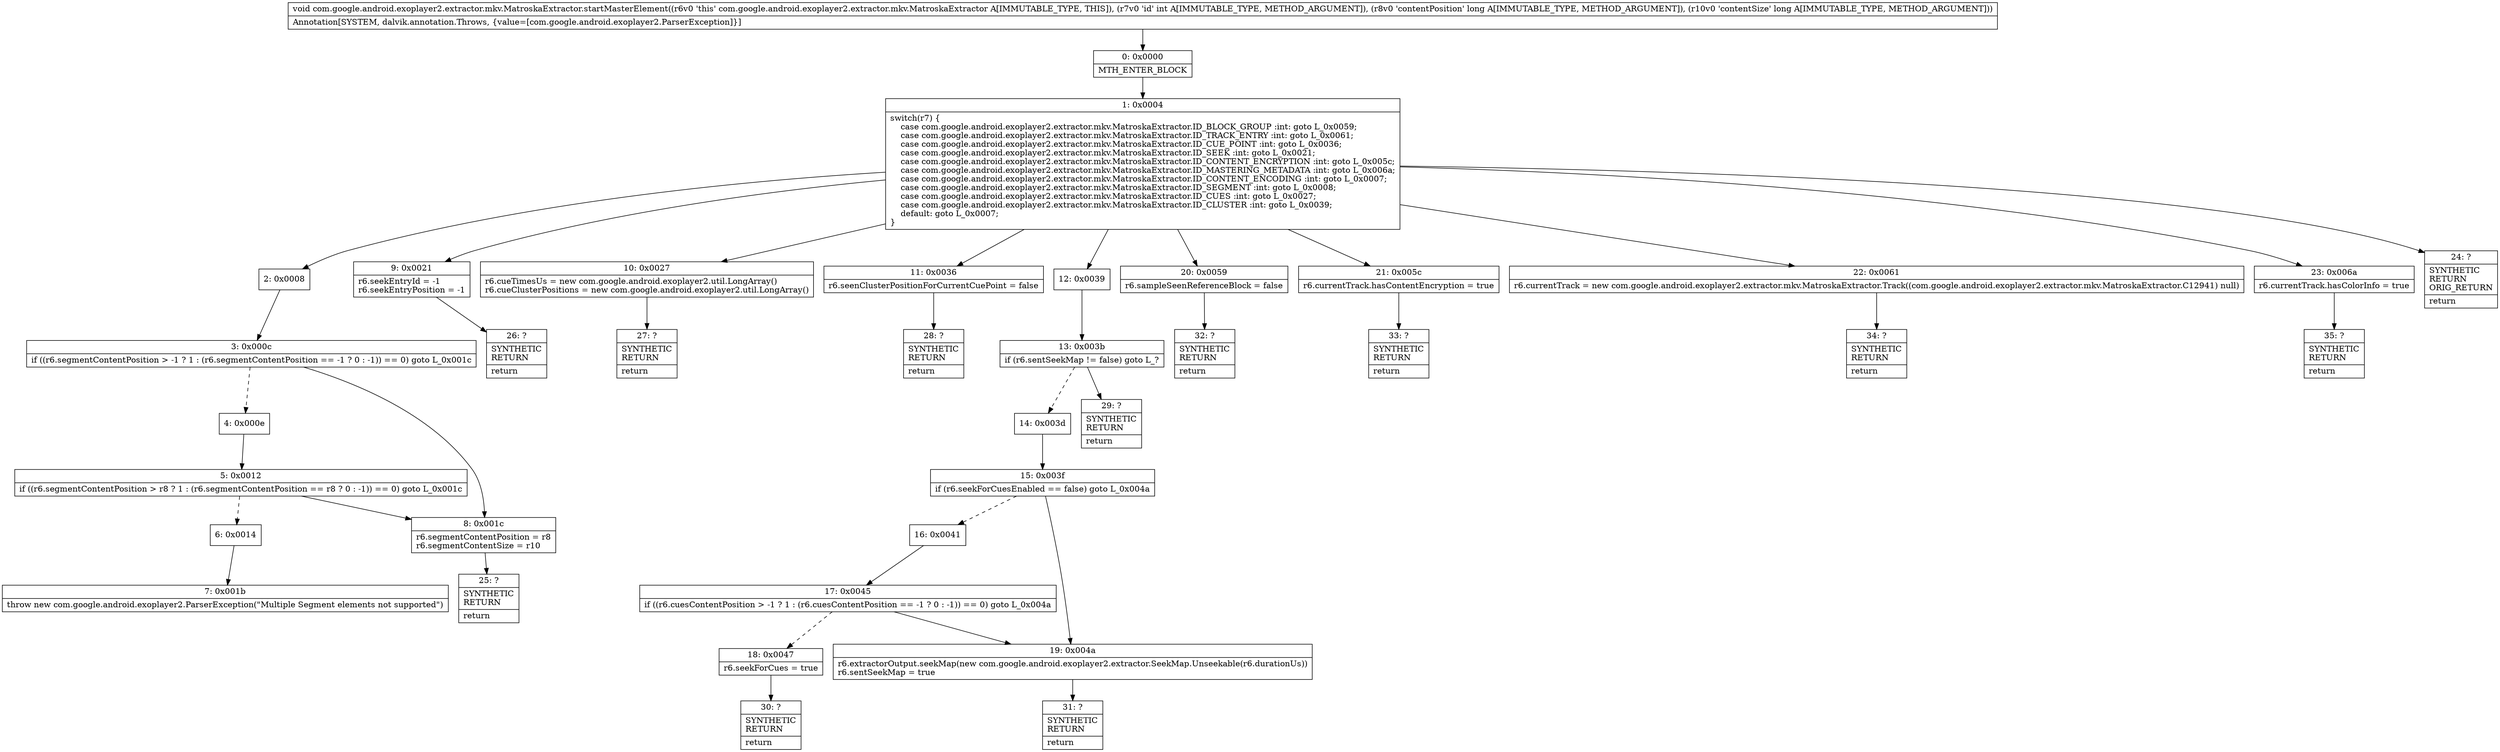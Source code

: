 digraph "CFG forcom.google.android.exoplayer2.extractor.mkv.MatroskaExtractor.startMasterElement(IJJ)V" {
Node_0 [shape=record,label="{0\:\ 0x0000|MTH_ENTER_BLOCK\l}"];
Node_1 [shape=record,label="{1\:\ 0x0004|switch(r7) \{\l    case com.google.android.exoplayer2.extractor.mkv.MatroskaExtractor.ID_BLOCK_GROUP :int: goto L_0x0059;\l    case com.google.android.exoplayer2.extractor.mkv.MatroskaExtractor.ID_TRACK_ENTRY :int: goto L_0x0061;\l    case com.google.android.exoplayer2.extractor.mkv.MatroskaExtractor.ID_CUE_POINT :int: goto L_0x0036;\l    case com.google.android.exoplayer2.extractor.mkv.MatroskaExtractor.ID_SEEK :int: goto L_0x0021;\l    case com.google.android.exoplayer2.extractor.mkv.MatroskaExtractor.ID_CONTENT_ENCRYPTION :int: goto L_0x005c;\l    case com.google.android.exoplayer2.extractor.mkv.MatroskaExtractor.ID_MASTERING_METADATA :int: goto L_0x006a;\l    case com.google.android.exoplayer2.extractor.mkv.MatroskaExtractor.ID_CONTENT_ENCODING :int: goto L_0x0007;\l    case com.google.android.exoplayer2.extractor.mkv.MatroskaExtractor.ID_SEGMENT :int: goto L_0x0008;\l    case com.google.android.exoplayer2.extractor.mkv.MatroskaExtractor.ID_CUES :int: goto L_0x0027;\l    case com.google.android.exoplayer2.extractor.mkv.MatroskaExtractor.ID_CLUSTER :int: goto L_0x0039;\l    default: goto L_0x0007;\l\}\l}"];
Node_2 [shape=record,label="{2\:\ 0x0008}"];
Node_3 [shape=record,label="{3\:\ 0x000c|if ((r6.segmentContentPosition \> \-1 ? 1 : (r6.segmentContentPosition == \-1 ? 0 : \-1)) == 0) goto L_0x001c\l}"];
Node_4 [shape=record,label="{4\:\ 0x000e}"];
Node_5 [shape=record,label="{5\:\ 0x0012|if ((r6.segmentContentPosition \> r8 ? 1 : (r6.segmentContentPosition == r8 ? 0 : \-1)) == 0) goto L_0x001c\l}"];
Node_6 [shape=record,label="{6\:\ 0x0014}"];
Node_7 [shape=record,label="{7\:\ 0x001b|throw new com.google.android.exoplayer2.ParserException(\"Multiple Segment elements not supported\")\l}"];
Node_8 [shape=record,label="{8\:\ 0x001c|r6.segmentContentPosition = r8\lr6.segmentContentSize = r10\l}"];
Node_9 [shape=record,label="{9\:\ 0x0021|r6.seekEntryId = \-1\lr6.seekEntryPosition = \-1\l}"];
Node_10 [shape=record,label="{10\:\ 0x0027|r6.cueTimesUs = new com.google.android.exoplayer2.util.LongArray()\lr6.cueClusterPositions = new com.google.android.exoplayer2.util.LongArray()\l}"];
Node_11 [shape=record,label="{11\:\ 0x0036|r6.seenClusterPositionForCurrentCuePoint = false\l}"];
Node_12 [shape=record,label="{12\:\ 0x0039}"];
Node_13 [shape=record,label="{13\:\ 0x003b|if (r6.sentSeekMap != false) goto L_?\l}"];
Node_14 [shape=record,label="{14\:\ 0x003d}"];
Node_15 [shape=record,label="{15\:\ 0x003f|if (r6.seekForCuesEnabled == false) goto L_0x004a\l}"];
Node_16 [shape=record,label="{16\:\ 0x0041}"];
Node_17 [shape=record,label="{17\:\ 0x0045|if ((r6.cuesContentPosition \> \-1 ? 1 : (r6.cuesContentPosition == \-1 ? 0 : \-1)) == 0) goto L_0x004a\l}"];
Node_18 [shape=record,label="{18\:\ 0x0047|r6.seekForCues = true\l}"];
Node_19 [shape=record,label="{19\:\ 0x004a|r6.extractorOutput.seekMap(new com.google.android.exoplayer2.extractor.SeekMap.Unseekable(r6.durationUs))\lr6.sentSeekMap = true\l}"];
Node_20 [shape=record,label="{20\:\ 0x0059|r6.sampleSeenReferenceBlock = false\l}"];
Node_21 [shape=record,label="{21\:\ 0x005c|r6.currentTrack.hasContentEncryption = true\l}"];
Node_22 [shape=record,label="{22\:\ 0x0061|r6.currentTrack = new com.google.android.exoplayer2.extractor.mkv.MatroskaExtractor.Track((com.google.android.exoplayer2.extractor.mkv.MatroskaExtractor.C12941) null)\l}"];
Node_23 [shape=record,label="{23\:\ 0x006a|r6.currentTrack.hasColorInfo = true\l}"];
Node_24 [shape=record,label="{24\:\ ?|SYNTHETIC\lRETURN\lORIG_RETURN\l|return\l}"];
Node_25 [shape=record,label="{25\:\ ?|SYNTHETIC\lRETURN\l|return\l}"];
Node_26 [shape=record,label="{26\:\ ?|SYNTHETIC\lRETURN\l|return\l}"];
Node_27 [shape=record,label="{27\:\ ?|SYNTHETIC\lRETURN\l|return\l}"];
Node_28 [shape=record,label="{28\:\ ?|SYNTHETIC\lRETURN\l|return\l}"];
Node_29 [shape=record,label="{29\:\ ?|SYNTHETIC\lRETURN\l|return\l}"];
Node_30 [shape=record,label="{30\:\ ?|SYNTHETIC\lRETURN\l|return\l}"];
Node_31 [shape=record,label="{31\:\ ?|SYNTHETIC\lRETURN\l|return\l}"];
Node_32 [shape=record,label="{32\:\ ?|SYNTHETIC\lRETURN\l|return\l}"];
Node_33 [shape=record,label="{33\:\ ?|SYNTHETIC\lRETURN\l|return\l}"];
Node_34 [shape=record,label="{34\:\ ?|SYNTHETIC\lRETURN\l|return\l}"];
Node_35 [shape=record,label="{35\:\ ?|SYNTHETIC\lRETURN\l|return\l}"];
MethodNode[shape=record,label="{void com.google.android.exoplayer2.extractor.mkv.MatroskaExtractor.startMasterElement((r6v0 'this' com.google.android.exoplayer2.extractor.mkv.MatroskaExtractor A[IMMUTABLE_TYPE, THIS]), (r7v0 'id' int A[IMMUTABLE_TYPE, METHOD_ARGUMENT]), (r8v0 'contentPosition' long A[IMMUTABLE_TYPE, METHOD_ARGUMENT]), (r10v0 'contentSize' long A[IMMUTABLE_TYPE, METHOD_ARGUMENT]))  | Annotation[SYSTEM, dalvik.annotation.Throws, \{value=[com.google.android.exoplayer2.ParserException]\}]\l}"];
MethodNode -> Node_0;
Node_0 -> Node_1;
Node_1 -> Node_2;
Node_1 -> Node_9;
Node_1 -> Node_10;
Node_1 -> Node_11;
Node_1 -> Node_12;
Node_1 -> Node_20;
Node_1 -> Node_21;
Node_1 -> Node_22;
Node_1 -> Node_23;
Node_1 -> Node_24;
Node_2 -> Node_3;
Node_3 -> Node_4[style=dashed];
Node_3 -> Node_8;
Node_4 -> Node_5;
Node_5 -> Node_6[style=dashed];
Node_5 -> Node_8;
Node_6 -> Node_7;
Node_8 -> Node_25;
Node_9 -> Node_26;
Node_10 -> Node_27;
Node_11 -> Node_28;
Node_12 -> Node_13;
Node_13 -> Node_14[style=dashed];
Node_13 -> Node_29;
Node_14 -> Node_15;
Node_15 -> Node_16[style=dashed];
Node_15 -> Node_19;
Node_16 -> Node_17;
Node_17 -> Node_18[style=dashed];
Node_17 -> Node_19;
Node_18 -> Node_30;
Node_19 -> Node_31;
Node_20 -> Node_32;
Node_21 -> Node_33;
Node_22 -> Node_34;
Node_23 -> Node_35;
}

